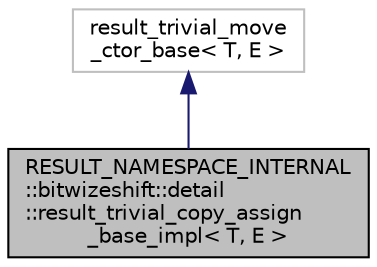digraph "RESULT_NAMESPACE_INTERNAL::bitwizeshift::detail::result_trivial_copy_assign_base_impl&lt; T, E &gt;"
{
 // LATEX_PDF_SIZE
  edge [fontname="Helvetica",fontsize="10",labelfontname="Helvetica",labelfontsize="10"];
  node [fontname="Helvetica",fontsize="10",shape=record];
  Node1 [label="RESULT_NAMESPACE_INTERNAL\l::bitwizeshift::detail\l::result_trivial_copy_assign\l_base_impl\< T, E \>",height=0.2,width=0.4,color="black", fillcolor="grey75", style="filled", fontcolor="black",tooltip=" "];
  Node2 -> Node1 [dir="back",color="midnightblue",fontsize="10",style="solid",fontname="Helvetica"];
  Node2 [label="result_trivial_move\l_ctor_base\< T, E \>",height=0.2,width=0.4,color="grey75", fillcolor="white", style="filled",tooltip=" "];
}
